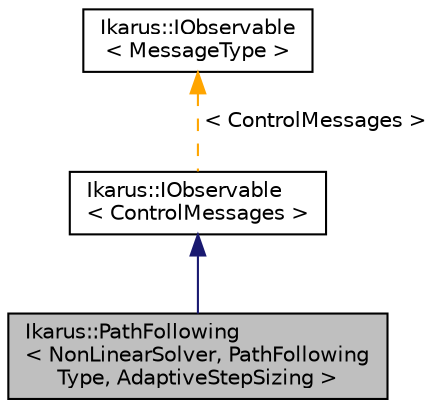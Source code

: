 digraph "Ikarus::PathFollowing&lt; NonLinearSolver, PathFollowingType, AdaptiveStepSizing &gt;"
{
 // LATEX_PDF_SIZE
  edge [fontname="Helvetica",fontsize="10",labelfontname="Helvetica",labelfontsize="10"];
  node [fontname="Helvetica",fontsize="10",shape=record];
  Node1 [label="Ikarus::PathFollowing\l\< NonLinearSolver, PathFollowing\lType, AdaptiveStepSizing \>",height=0.2,width=0.4,color="black", fillcolor="grey75", style="filled", fontcolor="black",tooltip="The PathFollowing control routine for path-following analysis."];
  Node2 -> Node1 [dir="back",color="midnightblue",fontsize="10",style="solid",fontname="Helvetica"];
  Node2 [label="Ikarus::IObservable\l\< ControlMessages \>",height=0.2,width=0.4,color="black", fillcolor="white", style="filled",URL="$d2/dc1/a01562.html",tooltip=" "];
  Node3 -> Node2 [dir="back",color="orange",fontsize="10",style="dashed",label=" \< ControlMessages \>" ,fontname="Helvetica"];
  Node3 [label="Ikarus::IObservable\l\< MessageType \>",height=0.2,width=0.4,color="black", fillcolor="white", style="filled",URL="$d2/dc1/a01562.html",tooltip="Generic observable interface for the Observer design pattern. See  for a description of the design pa..."];
}
